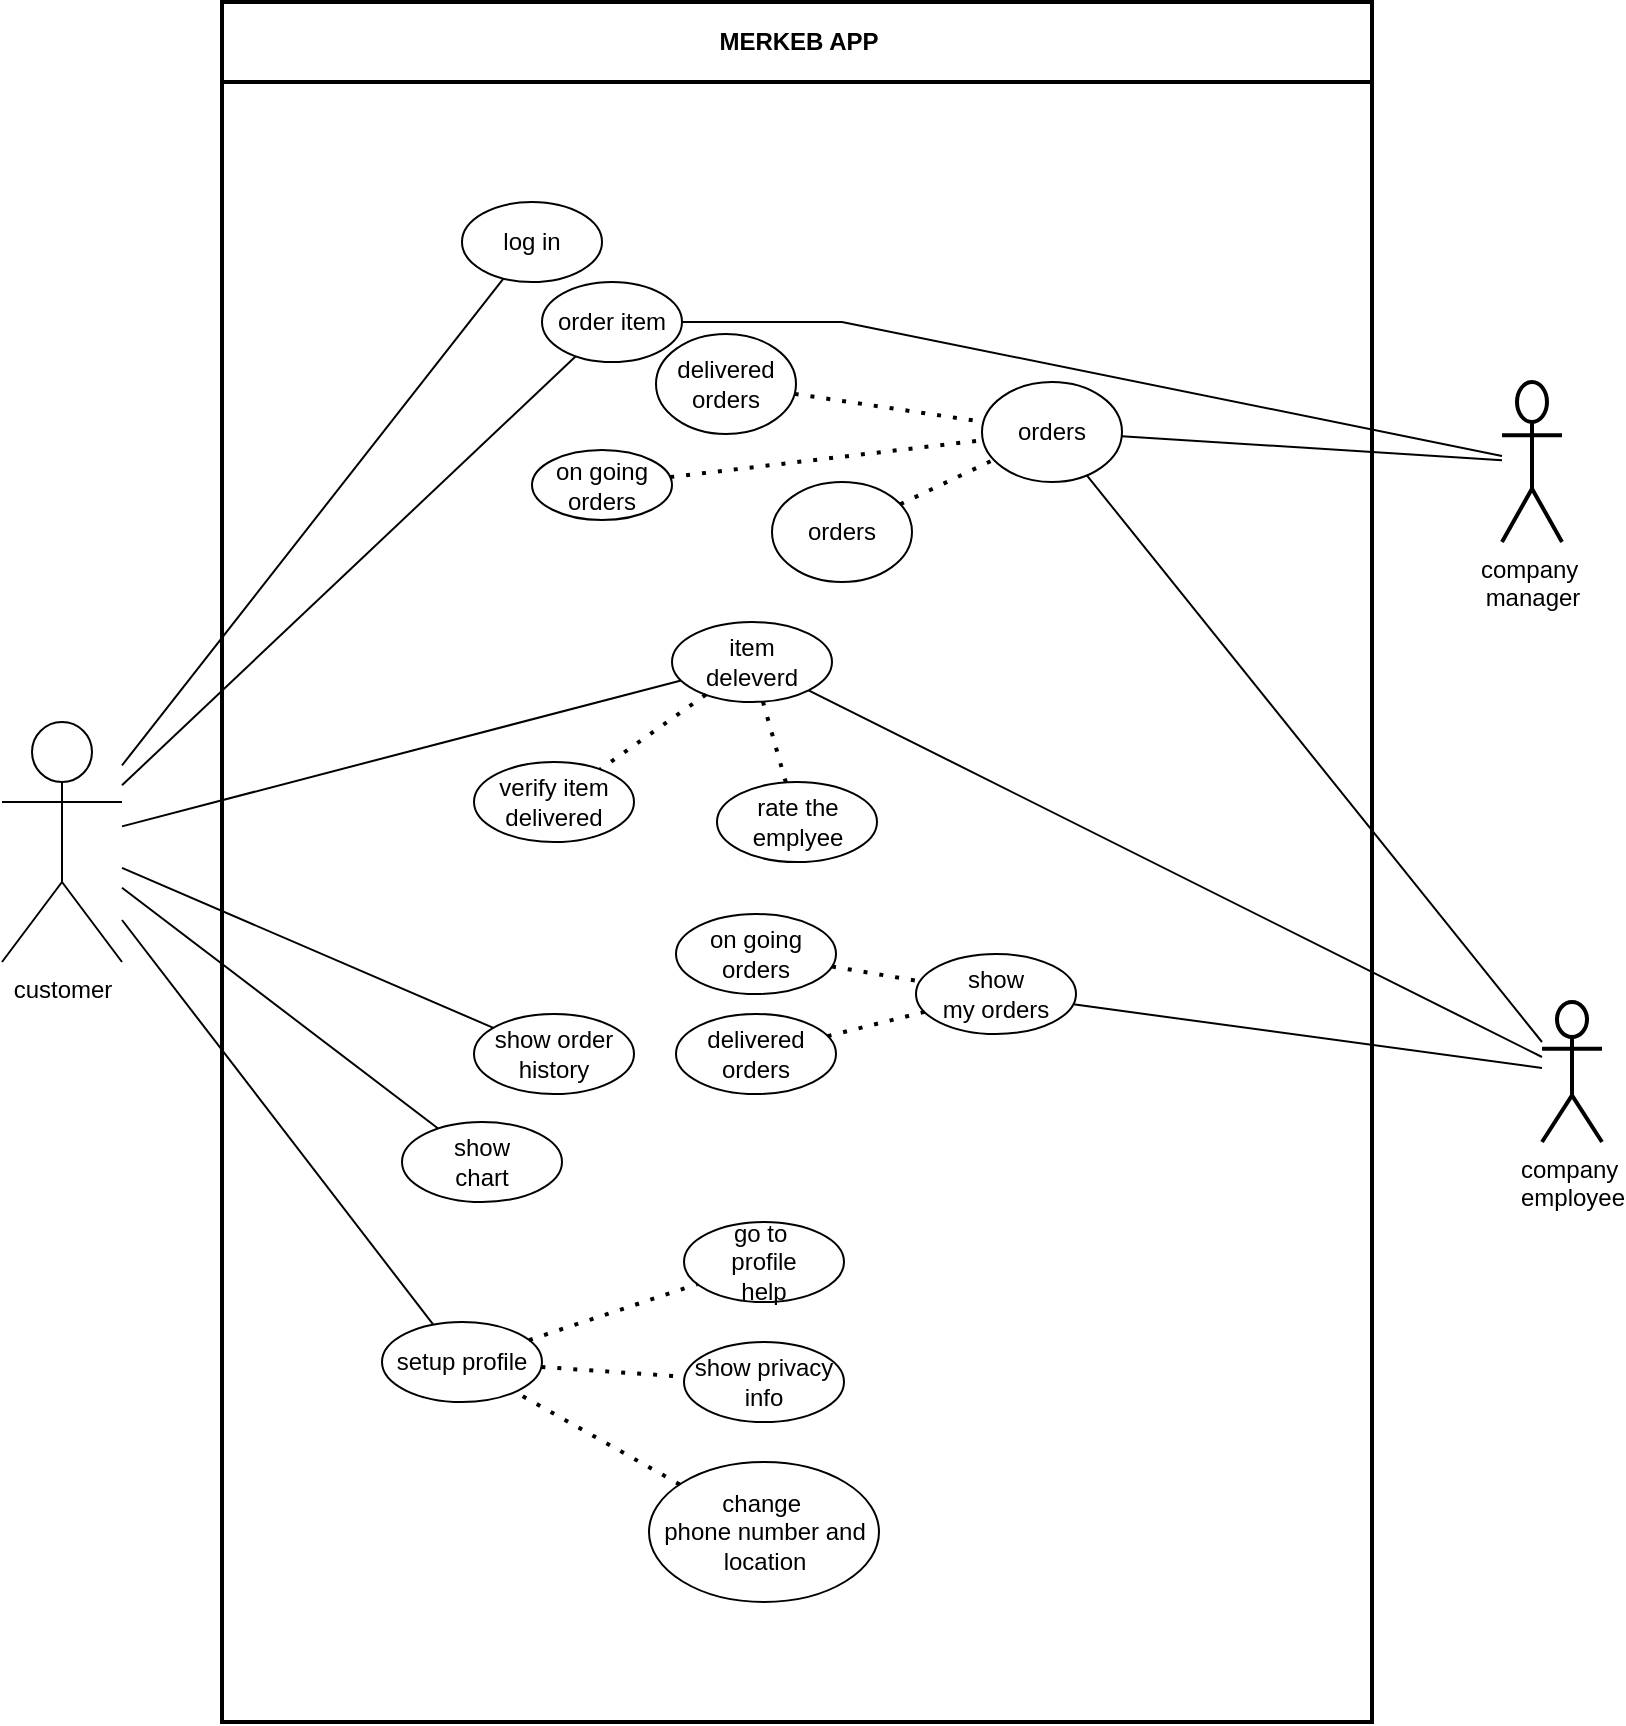 <mxfile version="16.1.0" type="device"><diagram name="Page-1" id="0783ab3e-0a74-02c8-0abd-f7b4e66b4bec"><mxGraphModel dx="868" dy="492" grid="1" gridSize="10" guides="1" tooltips="1" connect="1" arrows="1" fold="1" page="1" pageScale="1" pageWidth="850" pageHeight="1100" background="none" math="0" shadow="0"><root><mxCell id="0"/><mxCell id="1" parent="0"/><mxCell id="DFvPi9KrvR5Xaem0GEBw-3" value="customer" style="shape=umlActor;verticalLabelPosition=bottom;verticalAlign=top;html=1;outlineConnect=0;" parent="1" vertex="1"><mxGeometry y="450" width="60" height="120" as="geometry"/></mxCell><mxCell id="DFvPi9KrvR5Xaem0GEBw-10" value="" style="endArrow=none;html=1;rounded=0;" parent="1" source="DFvPi9KrvR5Xaem0GEBw-3" target="DFvPi9KrvR5Xaem0GEBw-4" edge="1"><mxGeometry width="50" height="50" relative="1" as="geometry"><mxPoint x="410" y="380" as="sourcePoint"/><mxPoint x="460" y="330" as="targetPoint"/></mxGeometry></mxCell><mxCell id="DFvPi9KrvR5Xaem0GEBw-12" value="company&amp;nbsp;&lt;br&gt;manager" style="shape=umlActor;verticalLabelPosition=bottom;verticalAlign=top;html=1;outlineConnect=0;strokeWidth=2;" parent="1" vertex="1"><mxGeometry x="750" y="280" width="30" height="80" as="geometry"/></mxCell><mxCell id="DFvPi9KrvR5Xaem0GEBw-13" value="company&amp;nbsp;&lt;br&gt;employee" style="shape=umlActor;verticalLabelPosition=bottom;verticalAlign=top;html=1;outlineConnect=0;strokeWidth=2;" parent="1" vertex="1"><mxGeometry x="770" y="590" width="30" height="70" as="geometry"/></mxCell><mxCell id="DFvPi9KrvR5Xaem0GEBw-14" value="" style="endArrow=none;html=1;rounded=0;" parent="1" source="DFvPi9KrvR5Xaem0GEBw-11" target="DFvPi9KrvR5Xaem0GEBw-3" edge="1"><mxGeometry width="50" height="50" relative="1" as="geometry"><mxPoint x="410" y="380" as="sourcePoint"/><mxPoint x="460" y="330" as="targetPoint"/></mxGeometry></mxCell><mxCell id="DFvPi9KrvR5Xaem0GEBw-15" value="" style="endArrow=none;html=1;rounded=0;" parent="1" source="DFvPi9KrvR5Xaem0GEBw-11" target="DFvPi9KrvR5Xaem0GEBw-12" edge="1"><mxGeometry width="50" height="50" relative="1" as="geometry"><mxPoint x="360" y="330" as="sourcePoint"/><mxPoint x="470" y="340" as="targetPoint"/><Array as="points"><mxPoint x="420" y="250"/></Array></mxGeometry></mxCell><mxCell id="DFvPi9KrvR5Xaem0GEBw-26" value="" style="endArrow=none;html=1;rounded=0;fontFamily=Helvetica;fontSize=12;fontColor=default;" parent="1" source="DFvPi9KrvR5Xaem0GEBw-3" target="DFvPi9KrvR5Xaem0GEBw-25" edge="1"><mxGeometry width="50" height="50" relative="1" as="geometry"><mxPoint x="410" y="380" as="sourcePoint"/><mxPoint x="460" y="330" as="targetPoint"/></mxGeometry></mxCell><mxCell id="DFvPi9KrvR5Xaem0GEBw-27" value="" style="endArrow=none;html=1;rounded=0;fontFamily=Helvetica;fontSize=12;fontColor=default;" parent="1" source="DFvPi9KrvR5Xaem0GEBw-25" target="DFvPi9KrvR5Xaem0GEBw-13" edge="1"><mxGeometry width="50" height="50" relative="1" as="geometry"><mxPoint x="410" y="380" as="sourcePoint"/><mxPoint x="460" y="330" as="targetPoint"/></mxGeometry></mxCell><mxCell id="DFvPi9KrvR5Xaem0GEBw-30" value="MERKEB APP" style="swimlane;fontFamily=Helvetica;fontSize=12;fontColor=default;strokeColor=default;fillColor=#FFFFFF;html=1;startSize=40;strokeWidth=2;" parent="1" vertex="1"><mxGeometry x="110" y="90" width="575" height="860" as="geometry"/></mxCell><mxCell id="DFvPi9KrvR5Xaem0GEBw-33" value="orders" style="ellipse;whiteSpace=wrap;html=1;" parent="DFvPi9KrvR5Xaem0GEBw-30" vertex="1"><mxGeometry x="380" y="190" width="70" height="50" as="geometry"/></mxCell><mxCell id="DFvPi9KrvR5Xaem0GEBw-35" value="delivered&lt;br&gt;orders" style="ellipse;whiteSpace=wrap;html=1;" parent="DFvPi9KrvR5Xaem0GEBw-30" vertex="1"><mxGeometry x="217" y="166" width="70" height="50" as="geometry"/></mxCell><mxCell id="DFvPi9KrvR5Xaem0GEBw-36" value="orders" style="ellipse;whiteSpace=wrap;html=1;" parent="DFvPi9KrvR5Xaem0GEBw-30" vertex="1"><mxGeometry x="275" y="240" width="70" height="50" as="geometry"/></mxCell><mxCell id="DFvPi9KrvR5Xaem0GEBw-37" value="" style="endArrow=none;dashed=1;html=1;dashPattern=1 3;strokeWidth=2;rounded=0;fontFamily=Helvetica;fontSize=12;fontColor=default;" parent="DFvPi9KrvR5Xaem0GEBw-30" source="DFvPi9KrvR5Xaem0GEBw-35" target="DFvPi9KrvR5Xaem0GEBw-33" edge="1"><mxGeometry width="50" height="50" relative="1" as="geometry"><mxPoint x="260" y="330" as="sourcePoint"/><mxPoint x="310" y="280" as="targetPoint"/></mxGeometry></mxCell><mxCell id="DFvPi9KrvR5Xaem0GEBw-38" value="" style="endArrow=none;dashed=1;html=1;dashPattern=1 3;strokeWidth=2;rounded=0;fontFamily=Helvetica;fontSize=12;fontColor=default;" parent="DFvPi9KrvR5Xaem0GEBw-30" source="DFvPi9KrvR5Xaem0GEBw-36" target="DFvPi9KrvR5Xaem0GEBw-33" edge="1"><mxGeometry width="50" height="50" relative="1" as="geometry"><mxPoint x="478.327" y="302.637" as="sourcePoint"/><mxPoint x="541.695" y="317.314" as="targetPoint"/></mxGeometry></mxCell><mxCell id="DFvPi9KrvR5Xaem0GEBw-28" value="verify item&lt;br&gt;delivered" style="ellipse;whiteSpace=wrap;html=1;fontFamily=Helvetica;fontSize=12;fontColor=default;strokeColor=default;fillColor=default;" parent="DFvPi9KrvR5Xaem0GEBw-30" vertex="1"><mxGeometry x="126" y="380" width="80" height="40" as="geometry"/></mxCell><mxCell id="DFvPi9KrvR5Xaem0GEBw-31" value="rate the&lt;br&gt;emplyee" style="ellipse;whiteSpace=wrap;html=1;fontFamily=Helvetica;fontSize=12;fontColor=default;strokeColor=default;fillColor=default;" parent="DFvPi9KrvR5Xaem0GEBw-30" vertex="1"><mxGeometry x="247.5" y="390" width="80" height="40" as="geometry"/></mxCell><mxCell id="DFvPi9KrvR5Xaem0GEBw-45" value="show&lt;br&gt;my orders" style="ellipse;whiteSpace=wrap;html=1;fontFamily=Helvetica;fontSize=12;fontColor=default;strokeColor=default;fillColor=default;" parent="DFvPi9KrvR5Xaem0GEBw-30" vertex="1"><mxGeometry x="347" y="476" width="80" height="40" as="geometry"/></mxCell><mxCell id="DFvPi9KrvR5Xaem0GEBw-25" value="item&lt;br&gt;deleverd" style="ellipse;whiteSpace=wrap;html=1;fontFamily=Helvetica;fontSize=12;fontColor=default;strokeColor=default;fillColor=default;" parent="DFvPi9KrvR5Xaem0GEBw-30" vertex="1"><mxGeometry x="225" y="310" width="80" height="40" as="geometry"/></mxCell><mxCell id="DFvPi9KrvR5Xaem0GEBw-29" value="" style="endArrow=none;dashed=1;html=1;dashPattern=1 3;strokeWidth=2;rounded=0;fontFamily=Helvetica;fontSize=12;fontColor=default;" parent="DFvPi9KrvR5Xaem0GEBw-30" source="DFvPi9KrvR5Xaem0GEBw-25" target="DFvPi9KrvR5Xaem0GEBw-28" edge="1"><mxGeometry width="50" height="50" relative="1" as="geometry"><mxPoint x="280" y="290" as="sourcePoint"/><mxPoint x="330" y="240" as="targetPoint"/></mxGeometry></mxCell><mxCell id="DFvPi9KrvR5Xaem0GEBw-32" value="" style="endArrow=none;dashed=1;html=1;dashPattern=1 3;strokeWidth=2;rounded=0;fontFamily=Helvetica;fontSize=12;fontColor=default;" parent="DFvPi9KrvR5Xaem0GEBw-30" source="DFvPi9KrvR5Xaem0GEBw-25" target="DFvPi9KrvR5Xaem0GEBw-31" edge="1"><mxGeometry width="50" height="50" relative="1" as="geometry"><mxPoint x="278.484" y="345.959" as="sourcePoint"/><mxPoint x="321.716" y="324.142" as="targetPoint"/></mxGeometry></mxCell><mxCell id="DFvPi9KrvR5Xaem0GEBw-48" value="on going&lt;br&gt;orders" style="ellipse;whiteSpace=wrap;html=1;fontFamily=Helvetica;fontSize=12;fontColor=default;strokeColor=default;fillColor=default;" parent="DFvPi9KrvR5Xaem0GEBw-30" vertex="1"><mxGeometry x="227" y="456" width="80" height="40" as="geometry"/></mxCell><mxCell id="DFvPi9KrvR5Xaem0GEBw-49" value="delivered&lt;br&gt;orders" style="ellipse;whiteSpace=wrap;html=1;fontFamily=Helvetica;fontSize=12;fontColor=default;strokeColor=default;fillColor=default;" parent="DFvPi9KrvR5Xaem0GEBw-30" vertex="1"><mxGeometry x="227" y="506" width="80" height="40" as="geometry"/></mxCell><mxCell id="DFvPi9KrvR5Xaem0GEBw-50" value="on going&lt;br&gt;orders" style="ellipse;whiteSpace=wrap;html=1;" parent="DFvPi9KrvR5Xaem0GEBw-30" vertex="1"><mxGeometry x="155" y="224" width="70" height="35" as="geometry"/></mxCell><mxCell id="DFvPi9KrvR5Xaem0GEBw-51" value="" style="endArrow=none;dashed=1;html=1;dashPattern=1 3;strokeWidth=2;rounded=0;fontFamily=Helvetica;fontSize=12;fontColor=default;" parent="DFvPi9KrvR5Xaem0GEBw-30" source="DFvPi9KrvR5Xaem0GEBw-50" target="DFvPi9KrvR5Xaem0GEBw-33" edge="1"><mxGeometry width="50" height="50" relative="1" as="geometry"><mxPoint x="515.929" y="353.297" as="sourcePoint"/><mxPoint x="559.118" y="336.765" as="targetPoint"/></mxGeometry></mxCell><mxCell id="DFvPi9KrvR5Xaem0GEBw-52" value="" style="endArrow=none;dashed=1;html=1;dashPattern=1 3;strokeWidth=2;rounded=0;fontFamily=Helvetica;fontSize=12;fontColor=default;" parent="DFvPi9KrvR5Xaem0GEBw-30" source="DFvPi9KrvR5Xaem0GEBw-48" target="DFvPi9KrvR5Xaem0GEBw-45" edge="1"><mxGeometry width="50" height="50" relative="1" as="geometry"><mxPoint x="245" y="340" as="sourcePoint"/><mxPoint x="295" y="290" as="targetPoint"/></mxGeometry></mxCell><mxCell id="DFvPi9KrvR5Xaem0GEBw-53" value="" style="endArrow=none;dashed=1;html=1;dashPattern=1 3;strokeWidth=2;rounded=0;fontFamily=Helvetica;fontSize=12;fontColor=default;" parent="DFvPi9KrvR5Xaem0GEBw-30" source="DFvPi9KrvR5Xaem0GEBw-49" target="DFvPi9KrvR5Xaem0GEBw-45" edge="1"><mxGeometry width="50" height="50" relative="1" as="geometry"><mxPoint x="374.649" y="542.643" as="sourcePoint"/><mxPoint x="425.465" y="546.959" as="targetPoint"/></mxGeometry></mxCell><mxCell id="DFvPi9KrvR5Xaem0GEBw-4" value="log in" style="ellipse;whiteSpace=wrap;html=1;" parent="DFvPi9KrvR5Xaem0GEBw-30" vertex="1"><mxGeometry x="120" y="100" width="70" height="40" as="geometry"/></mxCell><mxCell id="DFvPi9KrvR5Xaem0GEBw-11" value="order item" style="ellipse;whiteSpace=wrap;html=1;" parent="DFvPi9KrvR5Xaem0GEBw-30" vertex="1"><mxGeometry x="160" y="140" width="70" height="40" as="geometry"/></mxCell><mxCell id="DFvPi9KrvR5Xaem0GEBw-55" value="show order&lt;br&gt;history" style="ellipse;whiteSpace=wrap;html=1;fontFamily=Helvetica;fontSize=12;fontColor=default;strokeColor=default;fillColor=default;" parent="DFvPi9KrvR5Xaem0GEBw-30" vertex="1"><mxGeometry x="126" y="506" width="80" height="40" as="geometry"/></mxCell><mxCell id="DFvPi9KrvR5Xaem0GEBw-81" value="show &lt;br&gt;chart" style="ellipse;whiteSpace=wrap;html=1;fontFamily=Helvetica;fontSize=12;fontColor=default;strokeColor=default;fillColor=default;" parent="DFvPi9KrvR5Xaem0GEBw-30" vertex="1"><mxGeometry x="90" y="560" width="80" height="40" as="geometry"/></mxCell><mxCell id="DFvPi9KrvR5Xaem0GEBw-86" value="setup profile" style="ellipse;whiteSpace=wrap;html=1;fontFamily=Helvetica;fontSize=12;fontColor=default;strokeColor=default;fillColor=default;" parent="DFvPi9KrvR5Xaem0GEBw-30" vertex="1"><mxGeometry x="80" y="660" width="80" height="40" as="geometry"/></mxCell><mxCell id="DFvPi9KrvR5Xaem0GEBw-87" value="go to&amp;nbsp;&lt;br&gt;profile&lt;br&gt;help" style="ellipse;whiteSpace=wrap;html=1;fontFamily=Helvetica;fontSize=12;fontColor=default;strokeColor=default;fillColor=default;" parent="DFvPi9KrvR5Xaem0GEBw-30" vertex="1"><mxGeometry x="231" y="610" width="80" height="40" as="geometry"/></mxCell><mxCell id="DFvPi9KrvR5Xaem0GEBw-88" value="show privacy&lt;br&gt;info" style="ellipse;whiteSpace=wrap;html=1;fontFamily=Helvetica;fontSize=12;fontColor=default;strokeColor=default;fillColor=default;" parent="DFvPi9KrvR5Xaem0GEBw-30" vertex="1"><mxGeometry x="231" y="670" width="80" height="40" as="geometry"/></mxCell><mxCell id="DFvPi9KrvR5Xaem0GEBw-89" value="change&amp;nbsp;&lt;br&gt;phone number and&lt;br&gt;location" style="ellipse;whiteSpace=wrap;html=1;fontFamily=Helvetica;fontSize=12;fontColor=default;strokeColor=default;fillColor=default;" parent="DFvPi9KrvR5Xaem0GEBw-30" vertex="1"><mxGeometry x="213.5" y="730" width="115" height="70" as="geometry"/></mxCell><mxCell id="DFvPi9KrvR5Xaem0GEBw-90" value="" style="endArrow=none;dashed=1;html=1;dashPattern=1 3;strokeWidth=2;rounded=0;fontFamily=Helvetica;fontSize=12;fontColor=default;" parent="DFvPi9KrvR5Xaem0GEBw-30" source="DFvPi9KrvR5Xaem0GEBw-86" target="DFvPi9KrvR5Xaem0GEBw-87" edge="1"><mxGeometry width="50" height="50" relative="1" as="geometry"><mxPoint x="300" y="640" as="sourcePoint"/><mxPoint x="350" y="590" as="targetPoint"/></mxGeometry></mxCell><mxCell id="DFvPi9KrvR5Xaem0GEBw-91" value="" style="endArrow=none;dashed=1;html=1;dashPattern=1 3;strokeWidth=2;rounded=0;fontFamily=Helvetica;fontSize=12;fontColor=default;" parent="DFvPi9KrvR5Xaem0GEBw-30" source="DFvPi9KrvR5Xaem0GEBw-89" target="DFvPi9KrvR5Xaem0GEBw-86" edge="1"><mxGeometry width="50" height="50" relative="1" as="geometry"><mxPoint x="274" y="779" as="sourcePoint"/><mxPoint x="357.65" y="751.043" as="targetPoint"/></mxGeometry></mxCell><mxCell id="DFvPi9KrvR5Xaem0GEBw-92" value="" style="endArrow=none;dashed=1;html=1;dashPattern=1 3;strokeWidth=2;rounded=0;fontFamily=Helvetica;fontSize=12;fontColor=default;" parent="DFvPi9KrvR5Xaem0GEBw-30" source="DFvPi9KrvR5Xaem0GEBw-86" target="DFvPi9KrvR5Xaem0GEBw-88" edge="1"><mxGeometry width="50" height="50" relative="1" as="geometry"><mxPoint x="393.544" y="889.105" as="sourcePoint"/><mxPoint x="477.65" y="861.043" as="targetPoint"/></mxGeometry></mxCell><mxCell id="DFvPi9KrvR5Xaem0GEBw-41" value="" style="endArrow=none;html=1;rounded=0;fontFamily=Helvetica;fontSize=12;fontColor=default;" parent="1" source="DFvPi9KrvR5Xaem0GEBw-33" target="DFvPi9KrvR5Xaem0GEBw-12" edge="1"><mxGeometry width="50" height="50" relative="1" as="geometry"><mxPoint x="570" y="350" as="sourcePoint"/><mxPoint x="460" y="380" as="targetPoint"/></mxGeometry></mxCell><mxCell id="DFvPi9KrvR5Xaem0GEBw-47" value="" style="endArrow=none;html=1;rounded=0;fontFamily=Helvetica;fontSize=12;fontColor=default;" parent="1" source="DFvPi9KrvR5Xaem0GEBw-45" target="DFvPi9KrvR5Xaem0GEBw-13" edge="1"><mxGeometry width="50" height="50" relative="1" as="geometry"><mxPoint x="410" y="430" as="sourcePoint"/><mxPoint x="460" y="380" as="targetPoint"/></mxGeometry></mxCell><mxCell id="DFvPi9KrvR5Xaem0GEBw-82" value="" style="endArrow=none;html=1;rounded=0;fontFamily=Helvetica;fontSize=12;fontColor=default;" parent="1" source="DFvPi9KrvR5Xaem0GEBw-3" target="DFvPi9KrvR5Xaem0GEBw-55" edge="1"><mxGeometry width="50" height="50" relative="1" as="geometry"><mxPoint x="410" y="590" as="sourcePoint"/><mxPoint x="460" y="540" as="targetPoint"/></mxGeometry></mxCell><mxCell id="DFvPi9KrvR5Xaem0GEBw-83" value="" style="endArrow=none;html=1;rounded=0;fontFamily=Helvetica;fontSize=12;fontColor=default;" parent="1" source="DFvPi9KrvR5Xaem0GEBw-3" target="DFvPi9KrvR5Xaem0GEBw-81" edge="1"><mxGeometry width="50" height="50" relative="1" as="geometry"><mxPoint x="80" y="453.069" as="sourcePoint"/><mxPoint x="323.053" y="712.884" as="targetPoint"/></mxGeometry></mxCell><mxCell id="DFvPi9KrvR5Xaem0GEBw-93" value="" style="endArrow=none;html=1;rounded=0;fontFamily=Helvetica;fontSize=12;fontColor=default;" parent="1" source="DFvPi9KrvR5Xaem0GEBw-86" target="DFvPi9KrvR5Xaem0GEBw-3" edge="1"><mxGeometry width="50" height="50" relative="1" as="geometry"><mxPoint x="410" y="760" as="sourcePoint"/><mxPoint x="460" y="710" as="targetPoint"/></mxGeometry></mxCell><mxCell id="AlK1a7B1RWHFpEKesz-s-1" value="" style="endArrow=none;html=1;rounded=0;" edge="1" parent="1" target="DFvPi9KrvR5Xaem0GEBw-33"><mxGeometry width="50" height="50" relative="1" as="geometry"><mxPoint x="770" y="610" as="sourcePoint"/><mxPoint x="450" y="440" as="targetPoint"/></mxGeometry></mxCell></root></mxGraphModel></diagram></mxfile>